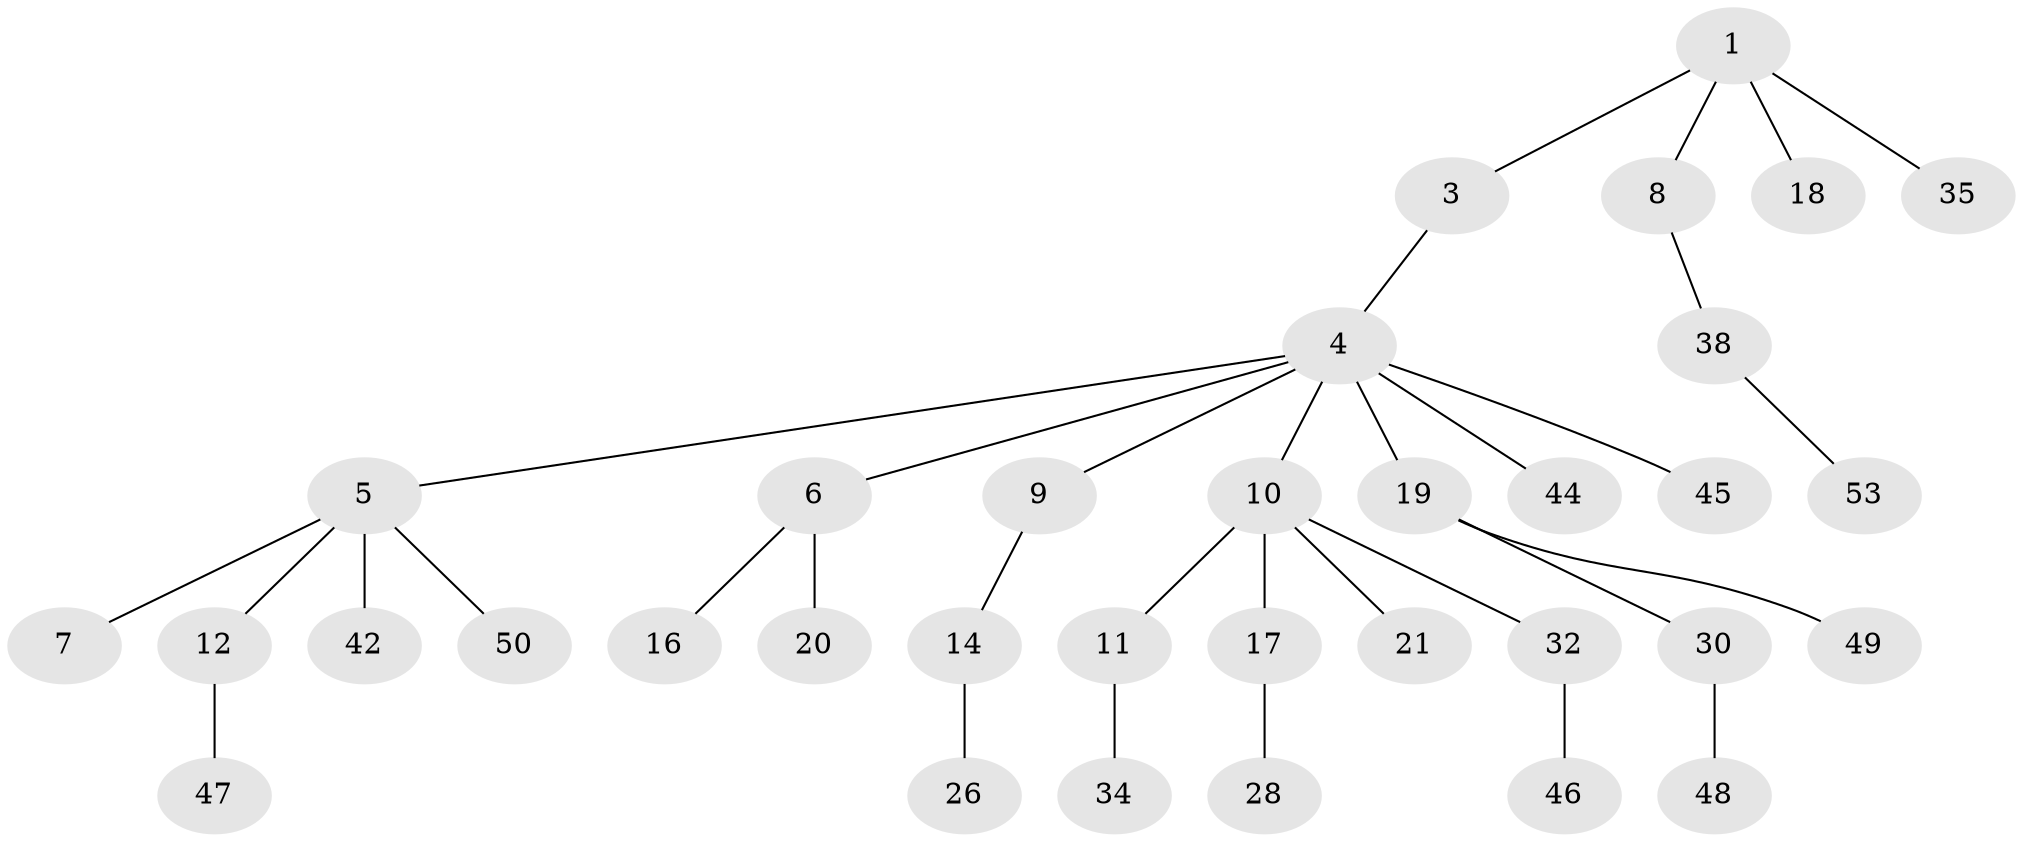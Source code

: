 // original degree distribution, {3: 0.16981132075471697, 2: 0.2641509433962264, 6: 0.03773584905660377, 4: 0.05660377358490566, 1: 0.4716981132075472}
// Generated by graph-tools (version 1.1) at 2025/11/02/27/25 16:11:26]
// undirected, 34 vertices, 33 edges
graph export_dot {
graph [start="1"]
  node [color=gray90,style=filled];
  1 [super="+2"];
  3;
  4 [super="+15"];
  5 [super="+27"];
  6 [super="+13"];
  7 [super="+29"];
  8 [super="+24"];
  9 [super="+37"];
  10 [super="+41"];
  11 [super="+31"];
  12 [super="+51"];
  14 [super="+33"];
  16;
  17 [super="+23"];
  18;
  19 [super="+22"];
  20 [super="+25"];
  21 [super="+40"];
  26 [super="+43"];
  28;
  30 [super="+36"];
  32 [super="+39"];
  34;
  35;
  38 [super="+52"];
  42;
  44;
  45;
  46;
  47;
  48;
  49;
  50;
  53;
  1 -- 3;
  1 -- 35;
  1 -- 8;
  1 -- 18;
  3 -- 4;
  4 -- 5;
  4 -- 6;
  4 -- 9;
  4 -- 10;
  4 -- 19;
  4 -- 45;
  4 -- 44;
  5 -- 7;
  5 -- 12;
  5 -- 42;
  5 -- 50;
  6 -- 16;
  6 -- 20;
  8 -- 38;
  9 -- 14;
  10 -- 11;
  10 -- 17;
  10 -- 21;
  10 -- 32;
  11 -- 34;
  12 -- 47;
  14 -- 26;
  17 -- 28;
  19 -- 49;
  19 -- 30;
  30 -- 48;
  32 -- 46;
  38 -- 53;
}
